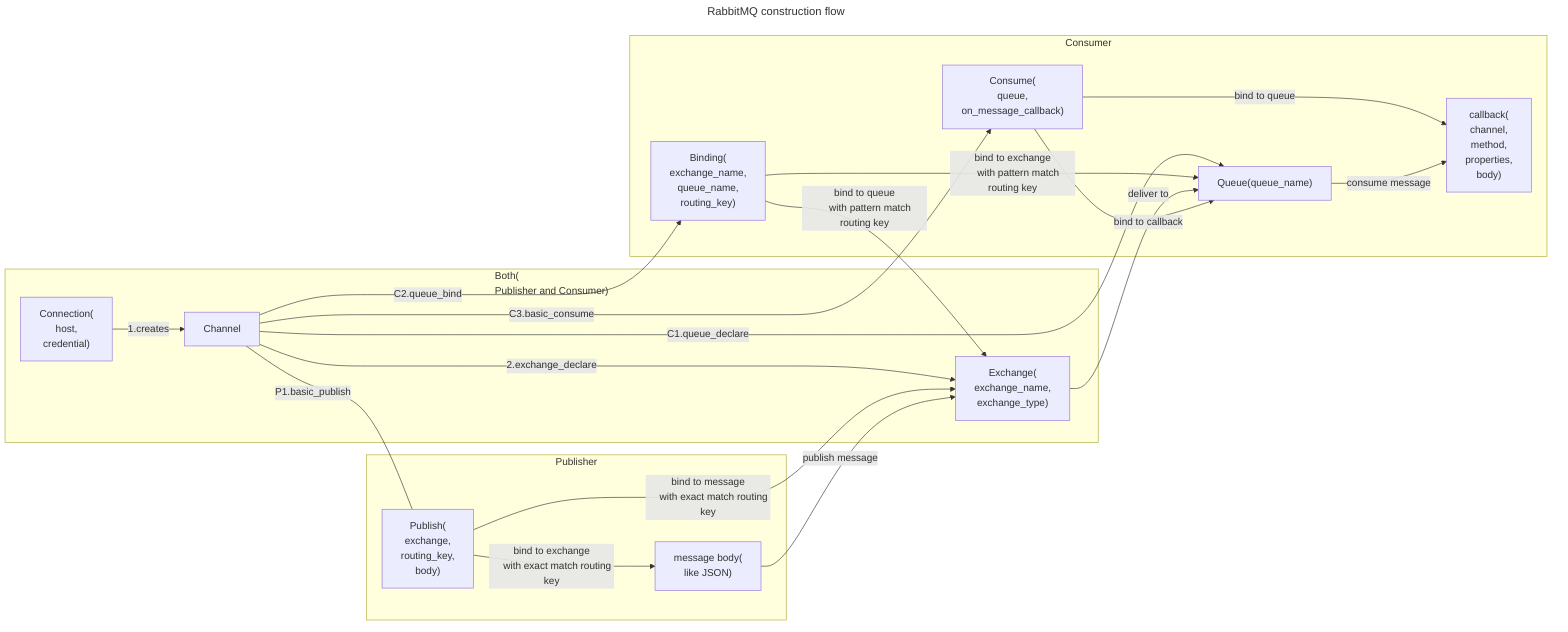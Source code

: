 ---
title: RabbitMQ construction flow
---
graph LR
    CONN["Connection(
    host,
    credential)"]
    CH[Channel]
    EX["Exchange(
    exchange_name,
    exchange_type)"]
    BIND["Binding(
    exchange_name,
    queue_name,
    routing_key)"]
    Q["Queue(queue_name)"]
    P["Publish(
    exchange,
    routing_key,
    body)"]
    MSG["message body(
    like JSON)"]
    C["Consume(
    queue,
    on_message_callback)"]
    CB["callback(
    channel,
    method,
    properties,
    body)"]

    subgraph "Both(
    Publisher and Consumer)"
        CONN
        CH
        EX
    end
    subgraph Publisher
        P
        MSG
    end
    subgraph Consumer
        C
        Q
        CB
        BIND
    end

    CONN --> |1.creates| CH
    CH --> |2.exchange_declare| EX
    CH --- |P1.basic_publish| P
    P --> |"bind to message
     with exact match routing key"| EX
    P --> |"bind to exchange
     with exact match routing key"| MSG
    MSG --> |"publish message"| EX
    CH --> |C1.queue_declare| Q
    CH --> |C2.queue_bind| BIND
    BIND --> |"bind to queue
     with pattern match routing key"| EX
    BIND --> |"bind to exchange
     with pattern match routing key"| Q
    EX --> |deliver to| Q
    CH --> |C3.basic_consume| C
    C --> |bind to callback| Q
    C --> |bind to queue|CB
    Q --> |consume message| CB